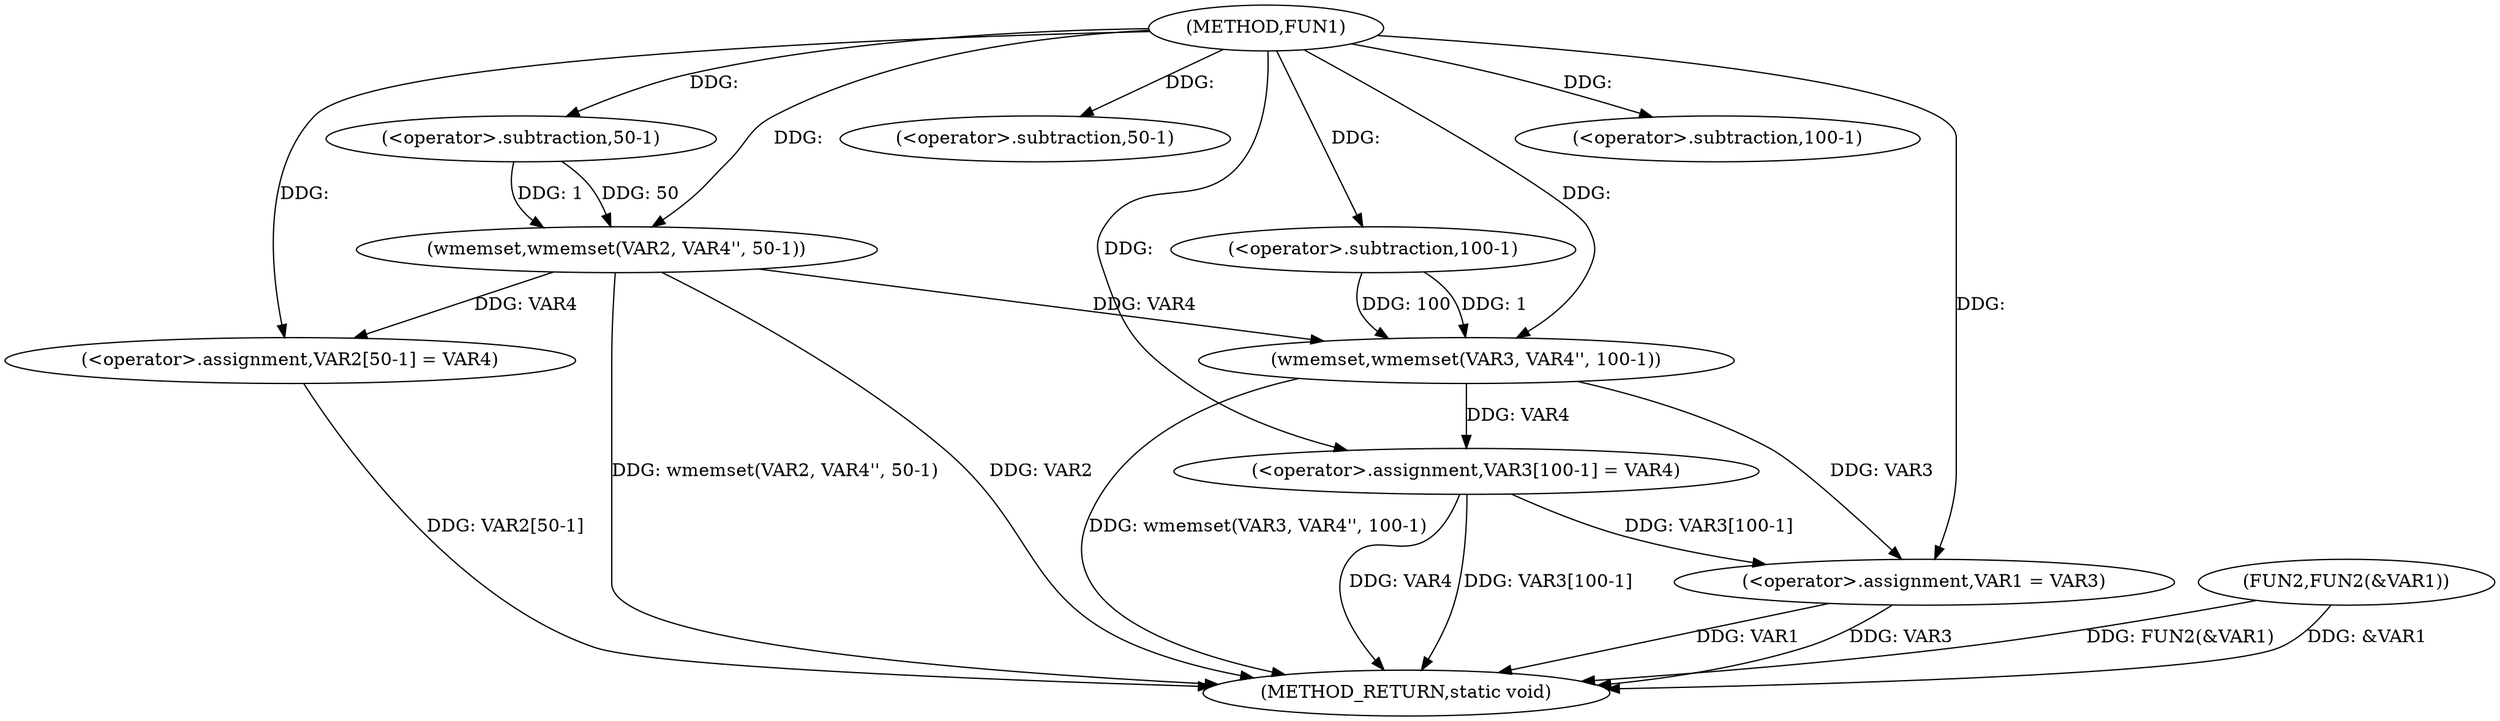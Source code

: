 digraph FUN1 {  
"1000100" [label = "(METHOD,FUN1)" ]
"1000137" [label = "(METHOD_RETURN,static void)" ]
"1000105" [label = "(wmemset,wmemset(VAR2, VAR4'', 50-1))" ]
"1000108" [label = "(<operator>.subtraction,50-1)" ]
"1000111" [label = "(<operator>.assignment,VAR2[50-1] = VAR4)" ]
"1000114" [label = "(<operator>.subtraction,50-1)" ]
"1000118" [label = "(wmemset,wmemset(VAR3, VAR4'', 100-1))" ]
"1000121" [label = "(<operator>.subtraction,100-1)" ]
"1000124" [label = "(<operator>.assignment,VAR3[100-1] = VAR4)" ]
"1000127" [label = "(<operator>.subtraction,100-1)" ]
"1000131" [label = "(<operator>.assignment,VAR1 = VAR3)" ]
"1000134" [label = "(FUN2,FUN2(&VAR1))" ]
  "1000124" -> "1000137"  [ label = "DDG: VAR4"] 
  "1000124" -> "1000137"  [ label = "DDG: VAR3[100-1]"] 
  "1000105" -> "1000137"  [ label = "DDG: wmemset(VAR2, VAR4'', 50-1)"] 
  "1000131" -> "1000137"  [ label = "DDG: VAR1"] 
  "1000134" -> "1000137"  [ label = "DDG: FUN2(&VAR1)"] 
  "1000118" -> "1000137"  [ label = "DDG: wmemset(VAR3, VAR4'', 100-1)"] 
  "1000134" -> "1000137"  [ label = "DDG: &VAR1"] 
  "1000105" -> "1000137"  [ label = "DDG: VAR2"] 
  "1000131" -> "1000137"  [ label = "DDG: VAR3"] 
  "1000111" -> "1000137"  [ label = "DDG: VAR2[50-1]"] 
  "1000100" -> "1000105"  [ label = "DDG: "] 
  "1000108" -> "1000105"  [ label = "DDG: 50"] 
  "1000108" -> "1000105"  [ label = "DDG: 1"] 
  "1000100" -> "1000108"  [ label = "DDG: "] 
  "1000105" -> "1000111"  [ label = "DDG: VAR4"] 
  "1000100" -> "1000111"  [ label = "DDG: "] 
  "1000100" -> "1000114"  [ label = "DDG: "] 
  "1000100" -> "1000118"  [ label = "DDG: "] 
  "1000105" -> "1000118"  [ label = "DDG: VAR4"] 
  "1000121" -> "1000118"  [ label = "DDG: 100"] 
  "1000121" -> "1000118"  [ label = "DDG: 1"] 
  "1000100" -> "1000121"  [ label = "DDG: "] 
  "1000118" -> "1000124"  [ label = "DDG: VAR4"] 
  "1000100" -> "1000124"  [ label = "DDG: "] 
  "1000100" -> "1000127"  [ label = "DDG: "] 
  "1000124" -> "1000131"  [ label = "DDG: VAR3[100-1]"] 
  "1000118" -> "1000131"  [ label = "DDG: VAR3"] 
  "1000100" -> "1000131"  [ label = "DDG: "] 
}
